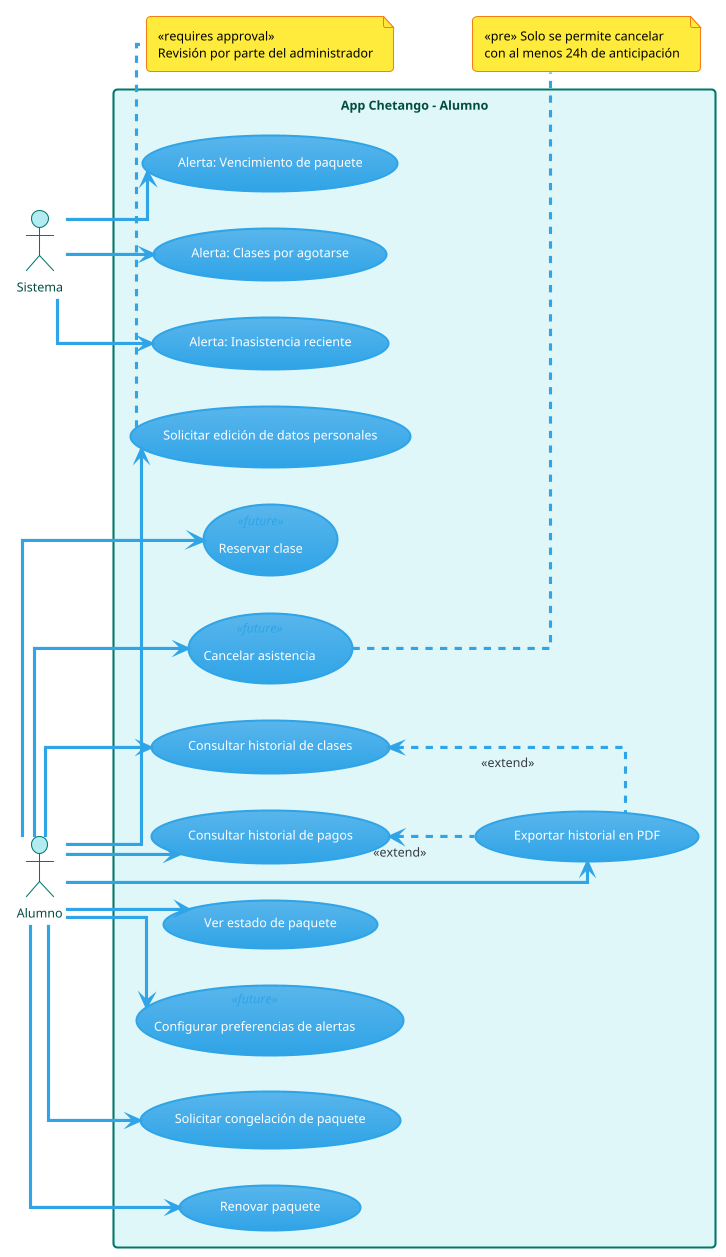 @startuml CU_Alumno_Mejorado
!theme cerulean
skinparam linetype ortho
skinparam rectangle {
  BackgroundColor #E0F7FA
  BorderColor #00796B
  FontColor #004D40
}
skinparam actor {
  BackgroundColor #B2EBF2
  BorderColor #00796B
  FontColor #004D40
}

skinparam note {
  BackgroundColor #FFEB3B
  BorderColor #F57F17
  FontColor #000000
}
left to right direction

actor Alumno
actor Sistema

rectangle "App Chetango - Alumno" {
  (Reservar clase) <<future>> as RC
  (Cancelar asistencia) <<future>> as CA
  (Consultar historial de clases) as CHC
  (Consultar historial de pagos) as CHP
  (Ver estado de paquete) as EP
  (Exportar historial en PDF) as EXP
  (Solicitar edición de datos personales) as SED
  (Configurar preferencias de alertas) <<future>> as CONFA
  (Solicitar congelación de paquete) as SCP
  (Renovar paquete) as RP

  (Alerta: Vencimiento de paquete) as AV
  (Alerta: Clases por agotarse) as AA
  (Alerta: Inasistencia reciente) as AI

  CHC <.. EXP : <<extend>>
  CHP <.. EXP : <<extend>>
}

Alumno --> RC
Alumno --> CA
Alumno --> CHC
Alumno --> CHP
Alumno --> EP
Alumno --> EXP
Alumno --> SED
Alumno --> CONFA
Alumno --> SCP
Alumno --> RP

Sistema --> AV
Sistema --> AA
Sistema --> AI

note right of CA
  «pre» Solo se permite cancelar
  con al menos 24h de anticipación
end note

note bottom of SED
  «requires approval»
  Revisión por parte del administrador
end note

@enduml
